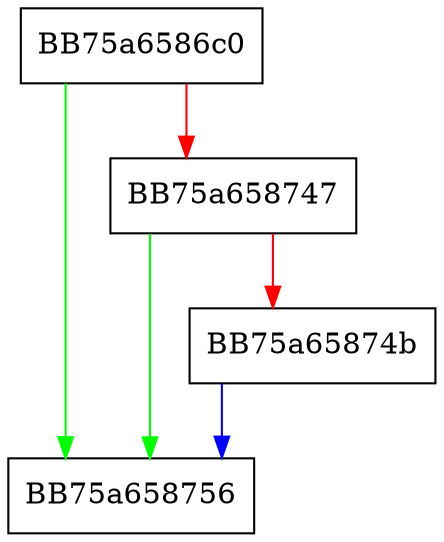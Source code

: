 digraph nUFSP_ole2 {
  node [shape="box"];
  graph [splines=ortho];
  BB75a6586c0 -> BB75a658756 [color="green"];
  BB75a6586c0 -> BB75a658747 [color="red"];
  BB75a658747 -> BB75a658756 [color="green"];
  BB75a658747 -> BB75a65874b [color="red"];
  BB75a65874b -> BB75a658756 [color="blue"];
}